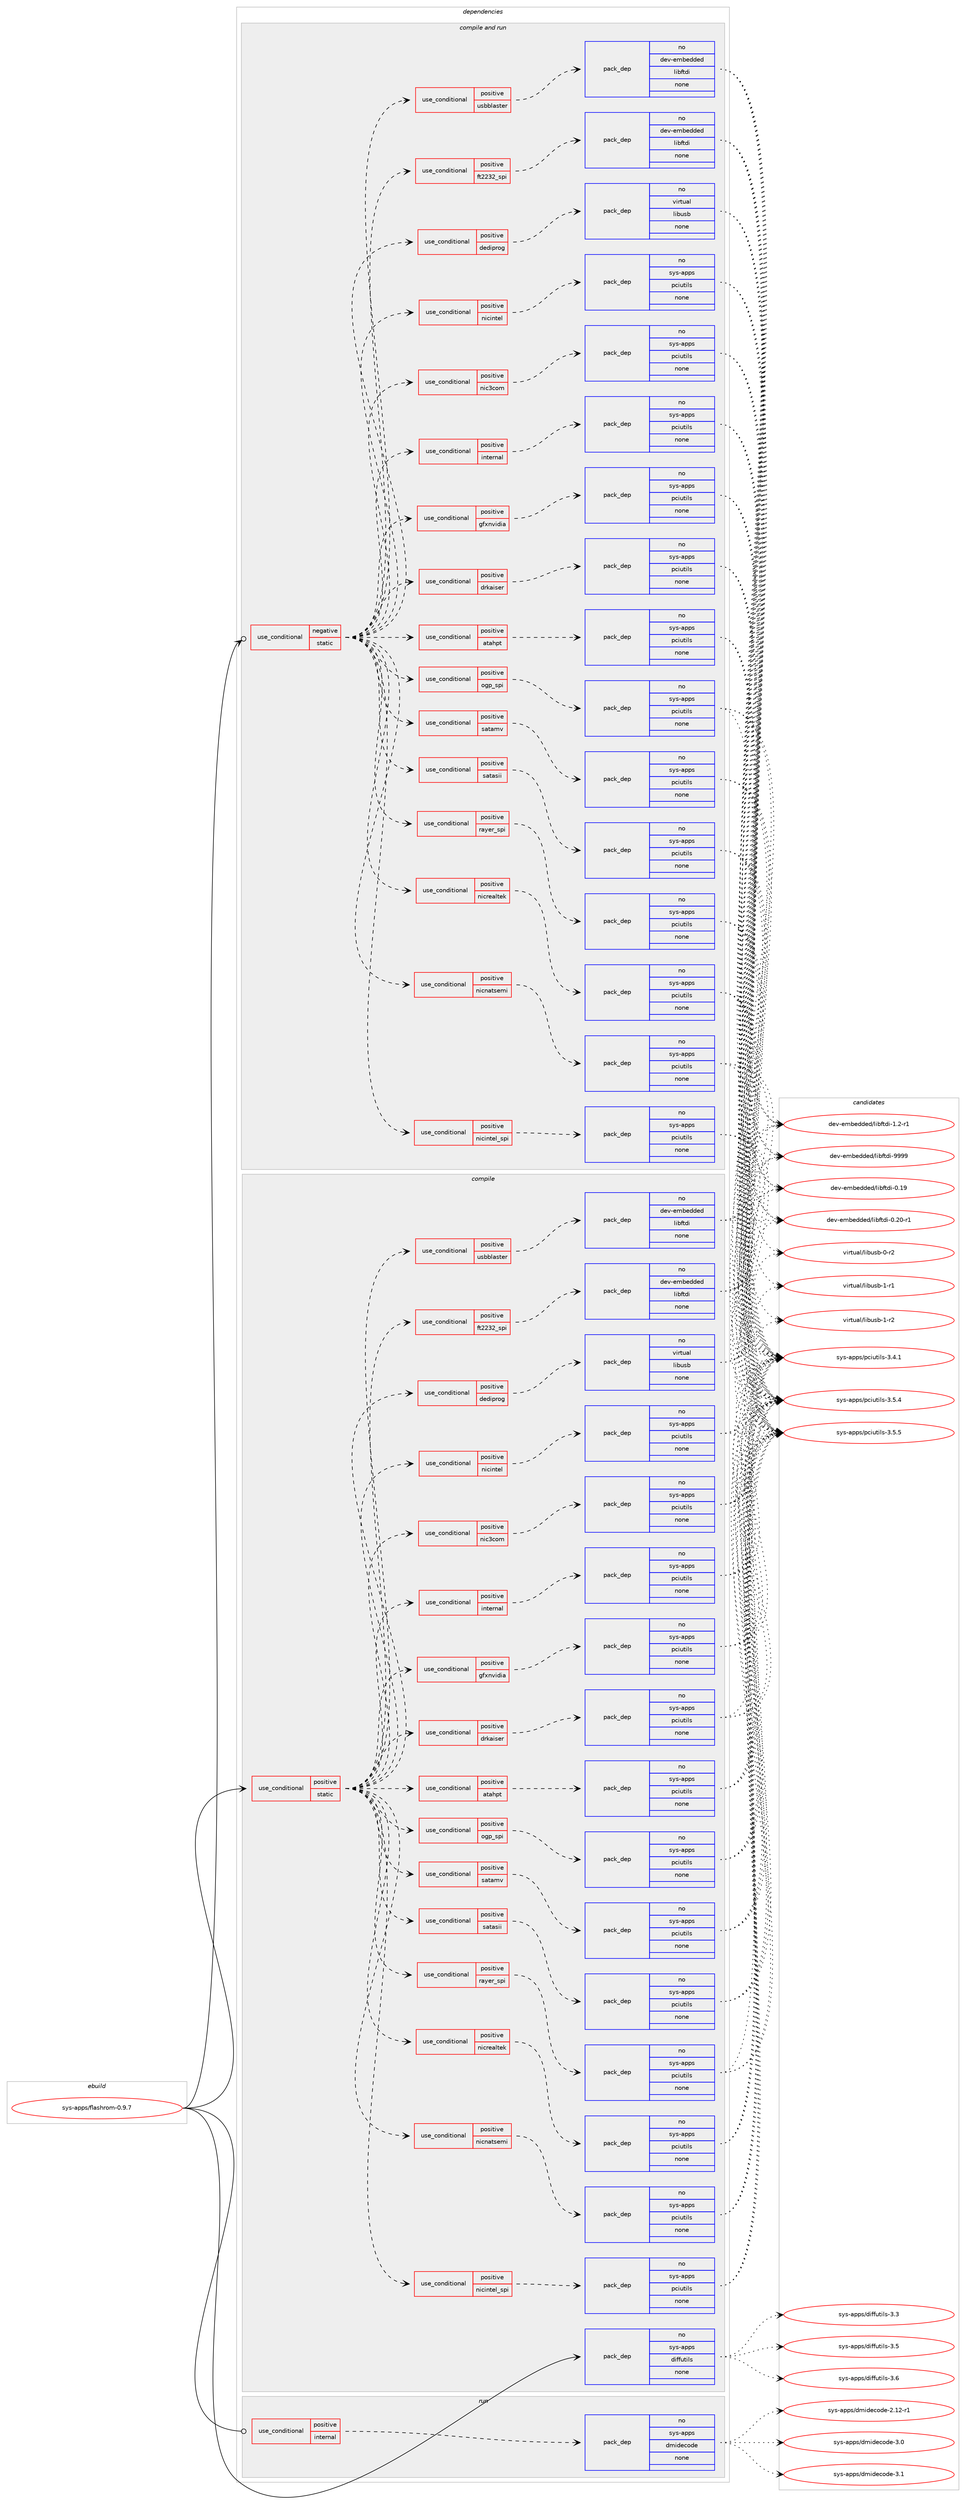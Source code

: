 digraph prolog {

# *************
# Graph options
# *************

newrank=true;
concentrate=true;
compound=true;
graph [rankdir=LR,fontname=Helvetica,fontsize=10,ranksep=1.5];#, ranksep=2.5, nodesep=0.2];
edge  [arrowhead=vee];
node  [fontname=Helvetica,fontsize=10];

# **********
# The ebuild
# **********

subgraph cluster_leftcol {
color=gray;
rank=same;
label=<<i>ebuild</i>>;
id [label="sys-apps/flashrom-0.9.7", color=red, width=4, href="../sys-apps/flashrom-0.9.7.svg"];
}

# ****************
# The dependencies
# ****************

subgraph cluster_midcol {
color=gray;
label=<<i>dependencies</i>>;
subgraph cluster_compile {
fillcolor="#eeeeee";
style=filled;
label=<<i>compile</i>>;
subgraph cond112763 {
dependency468704 [label=<<TABLE BORDER="0" CELLBORDER="1" CELLSPACING="0" CELLPADDING="4"><TR><TD ROWSPAN="3" CELLPADDING="10">use_conditional</TD></TR><TR><TD>positive</TD></TR><TR><TD>static</TD></TR></TABLE>>, shape=none, color=red];
subgraph cond112764 {
dependency468705 [label=<<TABLE BORDER="0" CELLBORDER="1" CELLSPACING="0" CELLPADDING="4"><TR><TD ROWSPAN="3" CELLPADDING="10">use_conditional</TD></TR><TR><TD>positive</TD></TR><TR><TD>atahpt</TD></TR></TABLE>>, shape=none, color=red];
subgraph pack347855 {
dependency468706 [label=<<TABLE BORDER="0" CELLBORDER="1" CELLSPACING="0" CELLPADDING="4" WIDTH="220"><TR><TD ROWSPAN="6" CELLPADDING="30">pack_dep</TD></TR><TR><TD WIDTH="110">no</TD></TR><TR><TD>sys-apps</TD></TR><TR><TD>pciutils</TD></TR><TR><TD>none</TD></TR><TR><TD></TD></TR></TABLE>>, shape=none, color=blue];
}
dependency468705:e -> dependency468706:w [weight=20,style="dashed",arrowhead="vee"];
}
dependency468704:e -> dependency468705:w [weight=20,style="dashed",arrowhead="vee"];
subgraph cond112765 {
dependency468707 [label=<<TABLE BORDER="0" CELLBORDER="1" CELLSPACING="0" CELLPADDING="4"><TR><TD ROWSPAN="3" CELLPADDING="10">use_conditional</TD></TR><TR><TD>positive</TD></TR><TR><TD>dediprog</TD></TR></TABLE>>, shape=none, color=red];
subgraph pack347856 {
dependency468708 [label=<<TABLE BORDER="0" CELLBORDER="1" CELLSPACING="0" CELLPADDING="4" WIDTH="220"><TR><TD ROWSPAN="6" CELLPADDING="30">pack_dep</TD></TR><TR><TD WIDTH="110">no</TD></TR><TR><TD>virtual</TD></TR><TR><TD>libusb</TD></TR><TR><TD>none</TD></TR><TR><TD></TD></TR></TABLE>>, shape=none, color=blue];
}
dependency468707:e -> dependency468708:w [weight=20,style="dashed",arrowhead="vee"];
}
dependency468704:e -> dependency468707:w [weight=20,style="dashed",arrowhead="vee"];
subgraph cond112766 {
dependency468709 [label=<<TABLE BORDER="0" CELLBORDER="1" CELLSPACING="0" CELLPADDING="4"><TR><TD ROWSPAN="3" CELLPADDING="10">use_conditional</TD></TR><TR><TD>positive</TD></TR><TR><TD>drkaiser</TD></TR></TABLE>>, shape=none, color=red];
subgraph pack347857 {
dependency468710 [label=<<TABLE BORDER="0" CELLBORDER="1" CELLSPACING="0" CELLPADDING="4" WIDTH="220"><TR><TD ROWSPAN="6" CELLPADDING="30">pack_dep</TD></TR><TR><TD WIDTH="110">no</TD></TR><TR><TD>sys-apps</TD></TR><TR><TD>pciutils</TD></TR><TR><TD>none</TD></TR><TR><TD></TD></TR></TABLE>>, shape=none, color=blue];
}
dependency468709:e -> dependency468710:w [weight=20,style="dashed",arrowhead="vee"];
}
dependency468704:e -> dependency468709:w [weight=20,style="dashed",arrowhead="vee"];
subgraph cond112767 {
dependency468711 [label=<<TABLE BORDER="0" CELLBORDER="1" CELLSPACING="0" CELLPADDING="4"><TR><TD ROWSPAN="3" CELLPADDING="10">use_conditional</TD></TR><TR><TD>positive</TD></TR><TR><TD>ft2232_spi</TD></TR></TABLE>>, shape=none, color=red];
subgraph pack347858 {
dependency468712 [label=<<TABLE BORDER="0" CELLBORDER="1" CELLSPACING="0" CELLPADDING="4" WIDTH="220"><TR><TD ROWSPAN="6" CELLPADDING="30">pack_dep</TD></TR><TR><TD WIDTH="110">no</TD></TR><TR><TD>dev-embedded</TD></TR><TR><TD>libftdi</TD></TR><TR><TD>none</TD></TR><TR><TD></TD></TR></TABLE>>, shape=none, color=blue];
}
dependency468711:e -> dependency468712:w [weight=20,style="dashed",arrowhead="vee"];
}
dependency468704:e -> dependency468711:w [weight=20,style="dashed",arrowhead="vee"];
subgraph cond112768 {
dependency468713 [label=<<TABLE BORDER="0" CELLBORDER="1" CELLSPACING="0" CELLPADDING="4"><TR><TD ROWSPAN="3" CELLPADDING="10">use_conditional</TD></TR><TR><TD>positive</TD></TR><TR><TD>gfxnvidia</TD></TR></TABLE>>, shape=none, color=red];
subgraph pack347859 {
dependency468714 [label=<<TABLE BORDER="0" CELLBORDER="1" CELLSPACING="0" CELLPADDING="4" WIDTH="220"><TR><TD ROWSPAN="6" CELLPADDING="30">pack_dep</TD></TR><TR><TD WIDTH="110">no</TD></TR><TR><TD>sys-apps</TD></TR><TR><TD>pciutils</TD></TR><TR><TD>none</TD></TR><TR><TD></TD></TR></TABLE>>, shape=none, color=blue];
}
dependency468713:e -> dependency468714:w [weight=20,style="dashed",arrowhead="vee"];
}
dependency468704:e -> dependency468713:w [weight=20,style="dashed",arrowhead="vee"];
subgraph cond112769 {
dependency468715 [label=<<TABLE BORDER="0" CELLBORDER="1" CELLSPACING="0" CELLPADDING="4"><TR><TD ROWSPAN="3" CELLPADDING="10">use_conditional</TD></TR><TR><TD>positive</TD></TR><TR><TD>internal</TD></TR></TABLE>>, shape=none, color=red];
subgraph pack347860 {
dependency468716 [label=<<TABLE BORDER="0" CELLBORDER="1" CELLSPACING="0" CELLPADDING="4" WIDTH="220"><TR><TD ROWSPAN="6" CELLPADDING="30">pack_dep</TD></TR><TR><TD WIDTH="110">no</TD></TR><TR><TD>sys-apps</TD></TR><TR><TD>pciutils</TD></TR><TR><TD>none</TD></TR><TR><TD></TD></TR></TABLE>>, shape=none, color=blue];
}
dependency468715:e -> dependency468716:w [weight=20,style="dashed",arrowhead="vee"];
}
dependency468704:e -> dependency468715:w [weight=20,style="dashed",arrowhead="vee"];
subgraph cond112770 {
dependency468717 [label=<<TABLE BORDER="0" CELLBORDER="1" CELLSPACING="0" CELLPADDING="4"><TR><TD ROWSPAN="3" CELLPADDING="10">use_conditional</TD></TR><TR><TD>positive</TD></TR><TR><TD>nic3com</TD></TR></TABLE>>, shape=none, color=red];
subgraph pack347861 {
dependency468718 [label=<<TABLE BORDER="0" CELLBORDER="1" CELLSPACING="0" CELLPADDING="4" WIDTH="220"><TR><TD ROWSPAN="6" CELLPADDING="30">pack_dep</TD></TR><TR><TD WIDTH="110">no</TD></TR><TR><TD>sys-apps</TD></TR><TR><TD>pciutils</TD></TR><TR><TD>none</TD></TR><TR><TD></TD></TR></TABLE>>, shape=none, color=blue];
}
dependency468717:e -> dependency468718:w [weight=20,style="dashed",arrowhead="vee"];
}
dependency468704:e -> dependency468717:w [weight=20,style="dashed",arrowhead="vee"];
subgraph cond112771 {
dependency468719 [label=<<TABLE BORDER="0" CELLBORDER="1" CELLSPACING="0" CELLPADDING="4"><TR><TD ROWSPAN="3" CELLPADDING="10">use_conditional</TD></TR><TR><TD>positive</TD></TR><TR><TD>nicintel</TD></TR></TABLE>>, shape=none, color=red];
subgraph pack347862 {
dependency468720 [label=<<TABLE BORDER="0" CELLBORDER="1" CELLSPACING="0" CELLPADDING="4" WIDTH="220"><TR><TD ROWSPAN="6" CELLPADDING="30">pack_dep</TD></TR><TR><TD WIDTH="110">no</TD></TR><TR><TD>sys-apps</TD></TR><TR><TD>pciutils</TD></TR><TR><TD>none</TD></TR><TR><TD></TD></TR></TABLE>>, shape=none, color=blue];
}
dependency468719:e -> dependency468720:w [weight=20,style="dashed",arrowhead="vee"];
}
dependency468704:e -> dependency468719:w [weight=20,style="dashed",arrowhead="vee"];
subgraph cond112772 {
dependency468721 [label=<<TABLE BORDER="0" CELLBORDER="1" CELLSPACING="0" CELLPADDING="4"><TR><TD ROWSPAN="3" CELLPADDING="10">use_conditional</TD></TR><TR><TD>positive</TD></TR><TR><TD>nicintel_spi</TD></TR></TABLE>>, shape=none, color=red];
subgraph pack347863 {
dependency468722 [label=<<TABLE BORDER="0" CELLBORDER="1" CELLSPACING="0" CELLPADDING="4" WIDTH="220"><TR><TD ROWSPAN="6" CELLPADDING="30">pack_dep</TD></TR><TR><TD WIDTH="110">no</TD></TR><TR><TD>sys-apps</TD></TR><TR><TD>pciutils</TD></TR><TR><TD>none</TD></TR><TR><TD></TD></TR></TABLE>>, shape=none, color=blue];
}
dependency468721:e -> dependency468722:w [weight=20,style="dashed",arrowhead="vee"];
}
dependency468704:e -> dependency468721:w [weight=20,style="dashed",arrowhead="vee"];
subgraph cond112773 {
dependency468723 [label=<<TABLE BORDER="0" CELLBORDER="1" CELLSPACING="0" CELLPADDING="4"><TR><TD ROWSPAN="3" CELLPADDING="10">use_conditional</TD></TR><TR><TD>positive</TD></TR><TR><TD>nicnatsemi</TD></TR></TABLE>>, shape=none, color=red];
subgraph pack347864 {
dependency468724 [label=<<TABLE BORDER="0" CELLBORDER="1" CELLSPACING="0" CELLPADDING="4" WIDTH="220"><TR><TD ROWSPAN="6" CELLPADDING="30">pack_dep</TD></TR><TR><TD WIDTH="110">no</TD></TR><TR><TD>sys-apps</TD></TR><TR><TD>pciutils</TD></TR><TR><TD>none</TD></TR><TR><TD></TD></TR></TABLE>>, shape=none, color=blue];
}
dependency468723:e -> dependency468724:w [weight=20,style="dashed",arrowhead="vee"];
}
dependency468704:e -> dependency468723:w [weight=20,style="dashed",arrowhead="vee"];
subgraph cond112774 {
dependency468725 [label=<<TABLE BORDER="0" CELLBORDER="1" CELLSPACING="0" CELLPADDING="4"><TR><TD ROWSPAN="3" CELLPADDING="10">use_conditional</TD></TR><TR><TD>positive</TD></TR><TR><TD>nicrealtek</TD></TR></TABLE>>, shape=none, color=red];
subgraph pack347865 {
dependency468726 [label=<<TABLE BORDER="0" CELLBORDER="1" CELLSPACING="0" CELLPADDING="4" WIDTH="220"><TR><TD ROWSPAN="6" CELLPADDING="30">pack_dep</TD></TR><TR><TD WIDTH="110">no</TD></TR><TR><TD>sys-apps</TD></TR><TR><TD>pciutils</TD></TR><TR><TD>none</TD></TR><TR><TD></TD></TR></TABLE>>, shape=none, color=blue];
}
dependency468725:e -> dependency468726:w [weight=20,style="dashed",arrowhead="vee"];
}
dependency468704:e -> dependency468725:w [weight=20,style="dashed",arrowhead="vee"];
subgraph cond112775 {
dependency468727 [label=<<TABLE BORDER="0" CELLBORDER="1" CELLSPACING="0" CELLPADDING="4"><TR><TD ROWSPAN="3" CELLPADDING="10">use_conditional</TD></TR><TR><TD>positive</TD></TR><TR><TD>rayer_spi</TD></TR></TABLE>>, shape=none, color=red];
subgraph pack347866 {
dependency468728 [label=<<TABLE BORDER="0" CELLBORDER="1" CELLSPACING="0" CELLPADDING="4" WIDTH="220"><TR><TD ROWSPAN="6" CELLPADDING="30">pack_dep</TD></TR><TR><TD WIDTH="110">no</TD></TR><TR><TD>sys-apps</TD></TR><TR><TD>pciutils</TD></TR><TR><TD>none</TD></TR><TR><TD></TD></TR></TABLE>>, shape=none, color=blue];
}
dependency468727:e -> dependency468728:w [weight=20,style="dashed",arrowhead="vee"];
}
dependency468704:e -> dependency468727:w [weight=20,style="dashed",arrowhead="vee"];
subgraph cond112776 {
dependency468729 [label=<<TABLE BORDER="0" CELLBORDER="1" CELLSPACING="0" CELLPADDING="4"><TR><TD ROWSPAN="3" CELLPADDING="10">use_conditional</TD></TR><TR><TD>positive</TD></TR><TR><TD>satasii</TD></TR></TABLE>>, shape=none, color=red];
subgraph pack347867 {
dependency468730 [label=<<TABLE BORDER="0" CELLBORDER="1" CELLSPACING="0" CELLPADDING="4" WIDTH="220"><TR><TD ROWSPAN="6" CELLPADDING="30">pack_dep</TD></TR><TR><TD WIDTH="110">no</TD></TR><TR><TD>sys-apps</TD></TR><TR><TD>pciutils</TD></TR><TR><TD>none</TD></TR><TR><TD></TD></TR></TABLE>>, shape=none, color=blue];
}
dependency468729:e -> dependency468730:w [weight=20,style="dashed",arrowhead="vee"];
}
dependency468704:e -> dependency468729:w [weight=20,style="dashed",arrowhead="vee"];
subgraph cond112777 {
dependency468731 [label=<<TABLE BORDER="0" CELLBORDER="1" CELLSPACING="0" CELLPADDING="4"><TR><TD ROWSPAN="3" CELLPADDING="10">use_conditional</TD></TR><TR><TD>positive</TD></TR><TR><TD>satamv</TD></TR></TABLE>>, shape=none, color=red];
subgraph pack347868 {
dependency468732 [label=<<TABLE BORDER="0" CELLBORDER="1" CELLSPACING="0" CELLPADDING="4" WIDTH="220"><TR><TD ROWSPAN="6" CELLPADDING="30">pack_dep</TD></TR><TR><TD WIDTH="110">no</TD></TR><TR><TD>sys-apps</TD></TR><TR><TD>pciutils</TD></TR><TR><TD>none</TD></TR><TR><TD></TD></TR></TABLE>>, shape=none, color=blue];
}
dependency468731:e -> dependency468732:w [weight=20,style="dashed",arrowhead="vee"];
}
dependency468704:e -> dependency468731:w [weight=20,style="dashed",arrowhead="vee"];
subgraph cond112778 {
dependency468733 [label=<<TABLE BORDER="0" CELLBORDER="1" CELLSPACING="0" CELLPADDING="4"><TR><TD ROWSPAN="3" CELLPADDING="10">use_conditional</TD></TR><TR><TD>positive</TD></TR><TR><TD>usbblaster</TD></TR></TABLE>>, shape=none, color=red];
subgraph pack347869 {
dependency468734 [label=<<TABLE BORDER="0" CELLBORDER="1" CELLSPACING="0" CELLPADDING="4" WIDTH="220"><TR><TD ROWSPAN="6" CELLPADDING="30">pack_dep</TD></TR><TR><TD WIDTH="110">no</TD></TR><TR><TD>dev-embedded</TD></TR><TR><TD>libftdi</TD></TR><TR><TD>none</TD></TR><TR><TD></TD></TR></TABLE>>, shape=none, color=blue];
}
dependency468733:e -> dependency468734:w [weight=20,style="dashed",arrowhead="vee"];
}
dependency468704:e -> dependency468733:w [weight=20,style="dashed",arrowhead="vee"];
subgraph cond112779 {
dependency468735 [label=<<TABLE BORDER="0" CELLBORDER="1" CELLSPACING="0" CELLPADDING="4"><TR><TD ROWSPAN="3" CELLPADDING="10">use_conditional</TD></TR><TR><TD>positive</TD></TR><TR><TD>ogp_spi</TD></TR></TABLE>>, shape=none, color=red];
subgraph pack347870 {
dependency468736 [label=<<TABLE BORDER="0" CELLBORDER="1" CELLSPACING="0" CELLPADDING="4" WIDTH="220"><TR><TD ROWSPAN="6" CELLPADDING="30">pack_dep</TD></TR><TR><TD WIDTH="110">no</TD></TR><TR><TD>sys-apps</TD></TR><TR><TD>pciutils</TD></TR><TR><TD>none</TD></TR><TR><TD></TD></TR></TABLE>>, shape=none, color=blue];
}
dependency468735:e -> dependency468736:w [weight=20,style="dashed",arrowhead="vee"];
}
dependency468704:e -> dependency468735:w [weight=20,style="dashed",arrowhead="vee"];
}
id:e -> dependency468704:w [weight=20,style="solid",arrowhead="vee"];
subgraph pack347871 {
dependency468737 [label=<<TABLE BORDER="0" CELLBORDER="1" CELLSPACING="0" CELLPADDING="4" WIDTH="220"><TR><TD ROWSPAN="6" CELLPADDING="30">pack_dep</TD></TR><TR><TD WIDTH="110">no</TD></TR><TR><TD>sys-apps</TD></TR><TR><TD>diffutils</TD></TR><TR><TD>none</TD></TR><TR><TD></TD></TR></TABLE>>, shape=none, color=blue];
}
id:e -> dependency468737:w [weight=20,style="solid",arrowhead="vee"];
}
subgraph cluster_compileandrun {
fillcolor="#eeeeee";
style=filled;
label=<<i>compile and run</i>>;
subgraph cond112780 {
dependency468738 [label=<<TABLE BORDER="0" CELLBORDER="1" CELLSPACING="0" CELLPADDING="4"><TR><TD ROWSPAN="3" CELLPADDING="10">use_conditional</TD></TR><TR><TD>negative</TD></TR><TR><TD>static</TD></TR></TABLE>>, shape=none, color=red];
subgraph cond112781 {
dependency468739 [label=<<TABLE BORDER="0" CELLBORDER="1" CELLSPACING="0" CELLPADDING="4"><TR><TD ROWSPAN="3" CELLPADDING="10">use_conditional</TD></TR><TR><TD>positive</TD></TR><TR><TD>atahpt</TD></TR></TABLE>>, shape=none, color=red];
subgraph pack347872 {
dependency468740 [label=<<TABLE BORDER="0" CELLBORDER="1" CELLSPACING="0" CELLPADDING="4" WIDTH="220"><TR><TD ROWSPAN="6" CELLPADDING="30">pack_dep</TD></TR><TR><TD WIDTH="110">no</TD></TR><TR><TD>sys-apps</TD></TR><TR><TD>pciutils</TD></TR><TR><TD>none</TD></TR><TR><TD></TD></TR></TABLE>>, shape=none, color=blue];
}
dependency468739:e -> dependency468740:w [weight=20,style="dashed",arrowhead="vee"];
}
dependency468738:e -> dependency468739:w [weight=20,style="dashed",arrowhead="vee"];
subgraph cond112782 {
dependency468741 [label=<<TABLE BORDER="0" CELLBORDER="1" CELLSPACING="0" CELLPADDING="4"><TR><TD ROWSPAN="3" CELLPADDING="10">use_conditional</TD></TR><TR><TD>positive</TD></TR><TR><TD>dediprog</TD></TR></TABLE>>, shape=none, color=red];
subgraph pack347873 {
dependency468742 [label=<<TABLE BORDER="0" CELLBORDER="1" CELLSPACING="0" CELLPADDING="4" WIDTH="220"><TR><TD ROWSPAN="6" CELLPADDING="30">pack_dep</TD></TR><TR><TD WIDTH="110">no</TD></TR><TR><TD>virtual</TD></TR><TR><TD>libusb</TD></TR><TR><TD>none</TD></TR><TR><TD></TD></TR></TABLE>>, shape=none, color=blue];
}
dependency468741:e -> dependency468742:w [weight=20,style="dashed",arrowhead="vee"];
}
dependency468738:e -> dependency468741:w [weight=20,style="dashed",arrowhead="vee"];
subgraph cond112783 {
dependency468743 [label=<<TABLE BORDER="0" CELLBORDER="1" CELLSPACING="0" CELLPADDING="4"><TR><TD ROWSPAN="3" CELLPADDING="10">use_conditional</TD></TR><TR><TD>positive</TD></TR><TR><TD>drkaiser</TD></TR></TABLE>>, shape=none, color=red];
subgraph pack347874 {
dependency468744 [label=<<TABLE BORDER="0" CELLBORDER="1" CELLSPACING="0" CELLPADDING="4" WIDTH="220"><TR><TD ROWSPAN="6" CELLPADDING="30">pack_dep</TD></TR><TR><TD WIDTH="110">no</TD></TR><TR><TD>sys-apps</TD></TR><TR><TD>pciutils</TD></TR><TR><TD>none</TD></TR><TR><TD></TD></TR></TABLE>>, shape=none, color=blue];
}
dependency468743:e -> dependency468744:w [weight=20,style="dashed",arrowhead="vee"];
}
dependency468738:e -> dependency468743:w [weight=20,style="dashed",arrowhead="vee"];
subgraph cond112784 {
dependency468745 [label=<<TABLE BORDER="0" CELLBORDER="1" CELLSPACING="0" CELLPADDING="4"><TR><TD ROWSPAN="3" CELLPADDING="10">use_conditional</TD></TR><TR><TD>positive</TD></TR><TR><TD>ft2232_spi</TD></TR></TABLE>>, shape=none, color=red];
subgraph pack347875 {
dependency468746 [label=<<TABLE BORDER="0" CELLBORDER="1" CELLSPACING="0" CELLPADDING="4" WIDTH="220"><TR><TD ROWSPAN="6" CELLPADDING="30">pack_dep</TD></TR><TR><TD WIDTH="110">no</TD></TR><TR><TD>dev-embedded</TD></TR><TR><TD>libftdi</TD></TR><TR><TD>none</TD></TR><TR><TD></TD></TR></TABLE>>, shape=none, color=blue];
}
dependency468745:e -> dependency468746:w [weight=20,style="dashed",arrowhead="vee"];
}
dependency468738:e -> dependency468745:w [weight=20,style="dashed",arrowhead="vee"];
subgraph cond112785 {
dependency468747 [label=<<TABLE BORDER="0" CELLBORDER="1" CELLSPACING="0" CELLPADDING="4"><TR><TD ROWSPAN="3" CELLPADDING="10">use_conditional</TD></TR><TR><TD>positive</TD></TR><TR><TD>gfxnvidia</TD></TR></TABLE>>, shape=none, color=red];
subgraph pack347876 {
dependency468748 [label=<<TABLE BORDER="0" CELLBORDER="1" CELLSPACING="0" CELLPADDING="4" WIDTH="220"><TR><TD ROWSPAN="6" CELLPADDING="30">pack_dep</TD></TR><TR><TD WIDTH="110">no</TD></TR><TR><TD>sys-apps</TD></TR><TR><TD>pciutils</TD></TR><TR><TD>none</TD></TR><TR><TD></TD></TR></TABLE>>, shape=none, color=blue];
}
dependency468747:e -> dependency468748:w [weight=20,style="dashed",arrowhead="vee"];
}
dependency468738:e -> dependency468747:w [weight=20,style="dashed",arrowhead="vee"];
subgraph cond112786 {
dependency468749 [label=<<TABLE BORDER="0" CELLBORDER="1" CELLSPACING="0" CELLPADDING="4"><TR><TD ROWSPAN="3" CELLPADDING="10">use_conditional</TD></TR><TR><TD>positive</TD></TR><TR><TD>internal</TD></TR></TABLE>>, shape=none, color=red];
subgraph pack347877 {
dependency468750 [label=<<TABLE BORDER="0" CELLBORDER="1" CELLSPACING="0" CELLPADDING="4" WIDTH="220"><TR><TD ROWSPAN="6" CELLPADDING="30">pack_dep</TD></TR><TR><TD WIDTH="110">no</TD></TR><TR><TD>sys-apps</TD></TR><TR><TD>pciutils</TD></TR><TR><TD>none</TD></TR><TR><TD></TD></TR></TABLE>>, shape=none, color=blue];
}
dependency468749:e -> dependency468750:w [weight=20,style="dashed",arrowhead="vee"];
}
dependency468738:e -> dependency468749:w [weight=20,style="dashed",arrowhead="vee"];
subgraph cond112787 {
dependency468751 [label=<<TABLE BORDER="0" CELLBORDER="1" CELLSPACING="0" CELLPADDING="4"><TR><TD ROWSPAN="3" CELLPADDING="10">use_conditional</TD></TR><TR><TD>positive</TD></TR><TR><TD>nic3com</TD></TR></TABLE>>, shape=none, color=red];
subgraph pack347878 {
dependency468752 [label=<<TABLE BORDER="0" CELLBORDER="1" CELLSPACING="0" CELLPADDING="4" WIDTH="220"><TR><TD ROWSPAN="6" CELLPADDING="30">pack_dep</TD></TR><TR><TD WIDTH="110">no</TD></TR><TR><TD>sys-apps</TD></TR><TR><TD>pciutils</TD></TR><TR><TD>none</TD></TR><TR><TD></TD></TR></TABLE>>, shape=none, color=blue];
}
dependency468751:e -> dependency468752:w [weight=20,style="dashed",arrowhead="vee"];
}
dependency468738:e -> dependency468751:w [weight=20,style="dashed",arrowhead="vee"];
subgraph cond112788 {
dependency468753 [label=<<TABLE BORDER="0" CELLBORDER="1" CELLSPACING="0" CELLPADDING="4"><TR><TD ROWSPAN="3" CELLPADDING="10">use_conditional</TD></TR><TR><TD>positive</TD></TR><TR><TD>nicintel</TD></TR></TABLE>>, shape=none, color=red];
subgraph pack347879 {
dependency468754 [label=<<TABLE BORDER="0" CELLBORDER="1" CELLSPACING="0" CELLPADDING="4" WIDTH="220"><TR><TD ROWSPAN="6" CELLPADDING="30">pack_dep</TD></TR><TR><TD WIDTH="110">no</TD></TR><TR><TD>sys-apps</TD></TR><TR><TD>pciutils</TD></TR><TR><TD>none</TD></TR><TR><TD></TD></TR></TABLE>>, shape=none, color=blue];
}
dependency468753:e -> dependency468754:w [weight=20,style="dashed",arrowhead="vee"];
}
dependency468738:e -> dependency468753:w [weight=20,style="dashed",arrowhead="vee"];
subgraph cond112789 {
dependency468755 [label=<<TABLE BORDER="0" CELLBORDER="1" CELLSPACING="0" CELLPADDING="4"><TR><TD ROWSPAN="3" CELLPADDING="10">use_conditional</TD></TR><TR><TD>positive</TD></TR><TR><TD>nicintel_spi</TD></TR></TABLE>>, shape=none, color=red];
subgraph pack347880 {
dependency468756 [label=<<TABLE BORDER="0" CELLBORDER="1" CELLSPACING="0" CELLPADDING="4" WIDTH="220"><TR><TD ROWSPAN="6" CELLPADDING="30">pack_dep</TD></TR><TR><TD WIDTH="110">no</TD></TR><TR><TD>sys-apps</TD></TR><TR><TD>pciutils</TD></TR><TR><TD>none</TD></TR><TR><TD></TD></TR></TABLE>>, shape=none, color=blue];
}
dependency468755:e -> dependency468756:w [weight=20,style="dashed",arrowhead="vee"];
}
dependency468738:e -> dependency468755:w [weight=20,style="dashed",arrowhead="vee"];
subgraph cond112790 {
dependency468757 [label=<<TABLE BORDER="0" CELLBORDER="1" CELLSPACING="0" CELLPADDING="4"><TR><TD ROWSPAN="3" CELLPADDING="10">use_conditional</TD></TR><TR><TD>positive</TD></TR><TR><TD>nicnatsemi</TD></TR></TABLE>>, shape=none, color=red];
subgraph pack347881 {
dependency468758 [label=<<TABLE BORDER="0" CELLBORDER="1" CELLSPACING="0" CELLPADDING="4" WIDTH="220"><TR><TD ROWSPAN="6" CELLPADDING="30">pack_dep</TD></TR><TR><TD WIDTH="110">no</TD></TR><TR><TD>sys-apps</TD></TR><TR><TD>pciutils</TD></TR><TR><TD>none</TD></TR><TR><TD></TD></TR></TABLE>>, shape=none, color=blue];
}
dependency468757:e -> dependency468758:w [weight=20,style="dashed",arrowhead="vee"];
}
dependency468738:e -> dependency468757:w [weight=20,style="dashed",arrowhead="vee"];
subgraph cond112791 {
dependency468759 [label=<<TABLE BORDER="0" CELLBORDER="1" CELLSPACING="0" CELLPADDING="4"><TR><TD ROWSPAN="3" CELLPADDING="10">use_conditional</TD></TR><TR><TD>positive</TD></TR><TR><TD>nicrealtek</TD></TR></TABLE>>, shape=none, color=red];
subgraph pack347882 {
dependency468760 [label=<<TABLE BORDER="0" CELLBORDER="1" CELLSPACING="0" CELLPADDING="4" WIDTH="220"><TR><TD ROWSPAN="6" CELLPADDING="30">pack_dep</TD></TR><TR><TD WIDTH="110">no</TD></TR><TR><TD>sys-apps</TD></TR><TR><TD>pciutils</TD></TR><TR><TD>none</TD></TR><TR><TD></TD></TR></TABLE>>, shape=none, color=blue];
}
dependency468759:e -> dependency468760:w [weight=20,style="dashed",arrowhead="vee"];
}
dependency468738:e -> dependency468759:w [weight=20,style="dashed",arrowhead="vee"];
subgraph cond112792 {
dependency468761 [label=<<TABLE BORDER="0" CELLBORDER="1" CELLSPACING="0" CELLPADDING="4"><TR><TD ROWSPAN="3" CELLPADDING="10">use_conditional</TD></TR><TR><TD>positive</TD></TR><TR><TD>rayer_spi</TD></TR></TABLE>>, shape=none, color=red];
subgraph pack347883 {
dependency468762 [label=<<TABLE BORDER="0" CELLBORDER="1" CELLSPACING="0" CELLPADDING="4" WIDTH="220"><TR><TD ROWSPAN="6" CELLPADDING="30">pack_dep</TD></TR><TR><TD WIDTH="110">no</TD></TR><TR><TD>sys-apps</TD></TR><TR><TD>pciutils</TD></TR><TR><TD>none</TD></TR><TR><TD></TD></TR></TABLE>>, shape=none, color=blue];
}
dependency468761:e -> dependency468762:w [weight=20,style="dashed",arrowhead="vee"];
}
dependency468738:e -> dependency468761:w [weight=20,style="dashed",arrowhead="vee"];
subgraph cond112793 {
dependency468763 [label=<<TABLE BORDER="0" CELLBORDER="1" CELLSPACING="0" CELLPADDING="4"><TR><TD ROWSPAN="3" CELLPADDING="10">use_conditional</TD></TR><TR><TD>positive</TD></TR><TR><TD>satasii</TD></TR></TABLE>>, shape=none, color=red];
subgraph pack347884 {
dependency468764 [label=<<TABLE BORDER="0" CELLBORDER="1" CELLSPACING="0" CELLPADDING="4" WIDTH="220"><TR><TD ROWSPAN="6" CELLPADDING="30">pack_dep</TD></TR><TR><TD WIDTH="110">no</TD></TR><TR><TD>sys-apps</TD></TR><TR><TD>pciutils</TD></TR><TR><TD>none</TD></TR><TR><TD></TD></TR></TABLE>>, shape=none, color=blue];
}
dependency468763:e -> dependency468764:w [weight=20,style="dashed",arrowhead="vee"];
}
dependency468738:e -> dependency468763:w [weight=20,style="dashed",arrowhead="vee"];
subgraph cond112794 {
dependency468765 [label=<<TABLE BORDER="0" CELLBORDER="1" CELLSPACING="0" CELLPADDING="4"><TR><TD ROWSPAN="3" CELLPADDING="10">use_conditional</TD></TR><TR><TD>positive</TD></TR><TR><TD>satamv</TD></TR></TABLE>>, shape=none, color=red];
subgraph pack347885 {
dependency468766 [label=<<TABLE BORDER="0" CELLBORDER="1" CELLSPACING="0" CELLPADDING="4" WIDTH="220"><TR><TD ROWSPAN="6" CELLPADDING="30">pack_dep</TD></TR><TR><TD WIDTH="110">no</TD></TR><TR><TD>sys-apps</TD></TR><TR><TD>pciutils</TD></TR><TR><TD>none</TD></TR><TR><TD></TD></TR></TABLE>>, shape=none, color=blue];
}
dependency468765:e -> dependency468766:w [weight=20,style="dashed",arrowhead="vee"];
}
dependency468738:e -> dependency468765:w [weight=20,style="dashed",arrowhead="vee"];
subgraph cond112795 {
dependency468767 [label=<<TABLE BORDER="0" CELLBORDER="1" CELLSPACING="0" CELLPADDING="4"><TR><TD ROWSPAN="3" CELLPADDING="10">use_conditional</TD></TR><TR><TD>positive</TD></TR><TR><TD>usbblaster</TD></TR></TABLE>>, shape=none, color=red];
subgraph pack347886 {
dependency468768 [label=<<TABLE BORDER="0" CELLBORDER="1" CELLSPACING="0" CELLPADDING="4" WIDTH="220"><TR><TD ROWSPAN="6" CELLPADDING="30">pack_dep</TD></TR><TR><TD WIDTH="110">no</TD></TR><TR><TD>dev-embedded</TD></TR><TR><TD>libftdi</TD></TR><TR><TD>none</TD></TR><TR><TD></TD></TR></TABLE>>, shape=none, color=blue];
}
dependency468767:e -> dependency468768:w [weight=20,style="dashed",arrowhead="vee"];
}
dependency468738:e -> dependency468767:w [weight=20,style="dashed",arrowhead="vee"];
subgraph cond112796 {
dependency468769 [label=<<TABLE BORDER="0" CELLBORDER="1" CELLSPACING="0" CELLPADDING="4"><TR><TD ROWSPAN="3" CELLPADDING="10">use_conditional</TD></TR><TR><TD>positive</TD></TR><TR><TD>ogp_spi</TD></TR></TABLE>>, shape=none, color=red];
subgraph pack347887 {
dependency468770 [label=<<TABLE BORDER="0" CELLBORDER="1" CELLSPACING="0" CELLPADDING="4" WIDTH="220"><TR><TD ROWSPAN="6" CELLPADDING="30">pack_dep</TD></TR><TR><TD WIDTH="110">no</TD></TR><TR><TD>sys-apps</TD></TR><TR><TD>pciutils</TD></TR><TR><TD>none</TD></TR><TR><TD></TD></TR></TABLE>>, shape=none, color=blue];
}
dependency468769:e -> dependency468770:w [weight=20,style="dashed",arrowhead="vee"];
}
dependency468738:e -> dependency468769:w [weight=20,style="dashed",arrowhead="vee"];
}
id:e -> dependency468738:w [weight=20,style="solid",arrowhead="odotvee"];
}
subgraph cluster_run {
fillcolor="#eeeeee";
style=filled;
label=<<i>run</i>>;
subgraph cond112797 {
dependency468771 [label=<<TABLE BORDER="0" CELLBORDER="1" CELLSPACING="0" CELLPADDING="4"><TR><TD ROWSPAN="3" CELLPADDING="10">use_conditional</TD></TR><TR><TD>positive</TD></TR><TR><TD>internal</TD></TR></TABLE>>, shape=none, color=red];
subgraph pack347888 {
dependency468772 [label=<<TABLE BORDER="0" CELLBORDER="1" CELLSPACING="0" CELLPADDING="4" WIDTH="220"><TR><TD ROWSPAN="6" CELLPADDING="30">pack_dep</TD></TR><TR><TD WIDTH="110">no</TD></TR><TR><TD>sys-apps</TD></TR><TR><TD>dmidecode</TD></TR><TR><TD>none</TD></TR><TR><TD></TD></TR></TABLE>>, shape=none, color=blue];
}
dependency468771:e -> dependency468772:w [weight=20,style="dashed",arrowhead="vee"];
}
id:e -> dependency468771:w [weight=20,style="solid",arrowhead="odot"];
}
}

# **************
# The candidates
# **************

subgraph cluster_choices {
rank=same;
color=gray;
label=<<i>candidates</i>>;

subgraph choice347855 {
color=black;
nodesep=1;
choice11512111545971121121154711299105117116105108115455146524649 [label="sys-apps/pciutils-3.4.1", color=red, width=4,href="../sys-apps/pciutils-3.4.1.svg"];
choice11512111545971121121154711299105117116105108115455146534652 [label="sys-apps/pciutils-3.5.4", color=red, width=4,href="../sys-apps/pciutils-3.5.4.svg"];
choice11512111545971121121154711299105117116105108115455146534653 [label="sys-apps/pciutils-3.5.5", color=red, width=4,href="../sys-apps/pciutils-3.5.5.svg"];
dependency468706:e -> choice11512111545971121121154711299105117116105108115455146524649:w [style=dotted,weight="100"];
dependency468706:e -> choice11512111545971121121154711299105117116105108115455146534652:w [style=dotted,weight="100"];
dependency468706:e -> choice11512111545971121121154711299105117116105108115455146534653:w [style=dotted,weight="100"];
}
subgraph choice347856 {
color=black;
nodesep=1;
choice1181051141161179710847108105981171159845484511450 [label="virtual/libusb-0-r2", color=red, width=4,href="../virtual/libusb-0-r2.svg"];
choice1181051141161179710847108105981171159845494511449 [label="virtual/libusb-1-r1", color=red, width=4,href="../virtual/libusb-1-r1.svg"];
choice1181051141161179710847108105981171159845494511450 [label="virtual/libusb-1-r2", color=red, width=4,href="../virtual/libusb-1-r2.svg"];
dependency468708:e -> choice1181051141161179710847108105981171159845484511450:w [style=dotted,weight="100"];
dependency468708:e -> choice1181051141161179710847108105981171159845494511449:w [style=dotted,weight="100"];
dependency468708:e -> choice1181051141161179710847108105981171159845494511450:w [style=dotted,weight="100"];
}
subgraph choice347857 {
color=black;
nodesep=1;
choice11512111545971121121154711299105117116105108115455146524649 [label="sys-apps/pciutils-3.4.1", color=red, width=4,href="../sys-apps/pciutils-3.4.1.svg"];
choice11512111545971121121154711299105117116105108115455146534652 [label="sys-apps/pciutils-3.5.4", color=red, width=4,href="../sys-apps/pciutils-3.5.4.svg"];
choice11512111545971121121154711299105117116105108115455146534653 [label="sys-apps/pciutils-3.5.5", color=red, width=4,href="../sys-apps/pciutils-3.5.5.svg"];
dependency468710:e -> choice11512111545971121121154711299105117116105108115455146524649:w [style=dotted,weight="100"];
dependency468710:e -> choice11512111545971121121154711299105117116105108115455146534652:w [style=dotted,weight="100"];
dependency468710:e -> choice11512111545971121121154711299105117116105108115455146534653:w [style=dotted,weight="100"];
}
subgraph choice347858 {
color=black;
nodesep=1;
choice100101118451011099810110010010110047108105981021161001054548464957 [label="dev-embedded/libftdi-0.19", color=red, width=4,href="../dev-embedded/libftdi-0.19.svg"];
choice1001011184510110998101100100101100471081059810211610010545484650484511449 [label="dev-embedded/libftdi-0.20-r1", color=red, width=4,href="../dev-embedded/libftdi-0.20-r1.svg"];
choice10010111845101109981011001001011004710810598102116100105454946504511449 [label="dev-embedded/libftdi-1.2-r1", color=red, width=4,href="../dev-embedded/libftdi-1.2-r1.svg"];
choice100101118451011099810110010010110047108105981021161001054557575757 [label="dev-embedded/libftdi-9999", color=red, width=4,href="../dev-embedded/libftdi-9999.svg"];
dependency468712:e -> choice100101118451011099810110010010110047108105981021161001054548464957:w [style=dotted,weight="100"];
dependency468712:e -> choice1001011184510110998101100100101100471081059810211610010545484650484511449:w [style=dotted,weight="100"];
dependency468712:e -> choice10010111845101109981011001001011004710810598102116100105454946504511449:w [style=dotted,weight="100"];
dependency468712:e -> choice100101118451011099810110010010110047108105981021161001054557575757:w [style=dotted,weight="100"];
}
subgraph choice347859 {
color=black;
nodesep=1;
choice11512111545971121121154711299105117116105108115455146524649 [label="sys-apps/pciutils-3.4.1", color=red, width=4,href="../sys-apps/pciutils-3.4.1.svg"];
choice11512111545971121121154711299105117116105108115455146534652 [label="sys-apps/pciutils-3.5.4", color=red, width=4,href="../sys-apps/pciutils-3.5.4.svg"];
choice11512111545971121121154711299105117116105108115455146534653 [label="sys-apps/pciutils-3.5.5", color=red, width=4,href="../sys-apps/pciutils-3.5.5.svg"];
dependency468714:e -> choice11512111545971121121154711299105117116105108115455146524649:w [style=dotted,weight="100"];
dependency468714:e -> choice11512111545971121121154711299105117116105108115455146534652:w [style=dotted,weight="100"];
dependency468714:e -> choice11512111545971121121154711299105117116105108115455146534653:w [style=dotted,weight="100"];
}
subgraph choice347860 {
color=black;
nodesep=1;
choice11512111545971121121154711299105117116105108115455146524649 [label="sys-apps/pciutils-3.4.1", color=red, width=4,href="../sys-apps/pciutils-3.4.1.svg"];
choice11512111545971121121154711299105117116105108115455146534652 [label="sys-apps/pciutils-3.5.4", color=red, width=4,href="../sys-apps/pciutils-3.5.4.svg"];
choice11512111545971121121154711299105117116105108115455146534653 [label="sys-apps/pciutils-3.5.5", color=red, width=4,href="../sys-apps/pciutils-3.5.5.svg"];
dependency468716:e -> choice11512111545971121121154711299105117116105108115455146524649:w [style=dotted,weight="100"];
dependency468716:e -> choice11512111545971121121154711299105117116105108115455146534652:w [style=dotted,weight="100"];
dependency468716:e -> choice11512111545971121121154711299105117116105108115455146534653:w [style=dotted,weight="100"];
}
subgraph choice347861 {
color=black;
nodesep=1;
choice11512111545971121121154711299105117116105108115455146524649 [label="sys-apps/pciutils-3.4.1", color=red, width=4,href="../sys-apps/pciutils-3.4.1.svg"];
choice11512111545971121121154711299105117116105108115455146534652 [label="sys-apps/pciutils-3.5.4", color=red, width=4,href="../sys-apps/pciutils-3.5.4.svg"];
choice11512111545971121121154711299105117116105108115455146534653 [label="sys-apps/pciutils-3.5.5", color=red, width=4,href="../sys-apps/pciutils-3.5.5.svg"];
dependency468718:e -> choice11512111545971121121154711299105117116105108115455146524649:w [style=dotted,weight="100"];
dependency468718:e -> choice11512111545971121121154711299105117116105108115455146534652:w [style=dotted,weight="100"];
dependency468718:e -> choice11512111545971121121154711299105117116105108115455146534653:w [style=dotted,weight="100"];
}
subgraph choice347862 {
color=black;
nodesep=1;
choice11512111545971121121154711299105117116105108115455146524649 [label="sys-apps/pciutils-3.4.1", color=red, width=4,href="../sys-apps/pciutils-3.4.1.svg"];
choice11512111545971121121154711299105117116105108115455146534652 [label="sys-apps/pciutils-3.5.4", color=red, width=4,href="../sys-apps/pciutils-3.5.4.svg"];
choice11512111545971121121154711299105117116105108115455146534653 [label="sys-apps/pciutils-3.5.5", color=red, width=4,href="../sys-apps/pciutils-3.5.5.svg"];
dependency468720:e -> choice11512111545971121121154711299105117116105108115455146524649:w [style=dotted,weight="100"];
dependency468720:e -> choice11512111545971121121154711299105117116105108115455146534652:w [style=dotted,weight="100"];
dependency468720:e -> choice11512111545971121121154711299105117116105108115455146534653:w [style=dotted,weight="100"];
}
subgraph choice347863 {
color=black;
nodesep=1;
choice11512111545971121121154711299105117116105108115455146524649 [label="sys-apps/pciutils-3.4.1", color=red, width=4,href="../sys-apps/pciutils-3.4.1.svg"];
choice11512111545971121121154711299105117116105108115455146534652 [label="sys-apps/pciutils-3.5.4", color=red, width=4,href="../sys-apps/pciutils-3.5.4.svg"];
choice11512111545971121121154711299105117116105108115455146534653 [label="sys-apps/pciutils-3.5.5", color=red, width=4,href="../sys-apps/pciutils-3.5.5.svg"];
dependency468722:e -> choice11512111545971121121154711299105117116105108115455146524649:w [style=dotted,weight="100"];
dependency468722:e -> choice11512111545971121121154711299105117116105108115455146534652:w [style=dotted,weight="100"];
dependency468722:e -> choice11512111545971121121154711299105117116105108115455146534653:w [style=dotted,weight="100"];
}
subgraph choice347864 {
color=black;
nodesep=1;
choice11512111545971121121154711299105117116105108115455146524649 [label="sys-apps/pciutils-3.4.1", color=red, width=4,href="../sys-apps/pciutils-3.4.1.svg"];
choice11512111545971121121154711299105117116105108115455146534652 [label="sys-apps/pciutils-3.5.4", color=red, width=4,href="../sys-apps/pciutils-3.5.4.svg"];
choice11512111545971121121154711299105117116105108115455146534653 [label="sys-apps/pciutils-3.5.5", color=red, width=4,href="../sys-apps/pciutils-3.5.5.svg"];
dependency468724:e -> choice11512111545971121121154711299105117116105108115455146524649:w [style=dotted,weight="100"];
dependency468724:e -> choice11512111545971121121154711299105117116105108115455146534652:w [style=dotted,weight="100"];
dependency468724:e -> choice11512111545971121121154711299105117116105108115455146534653:w [style=dotted,weight="100"];
}
subgraph choice347865 {
color=black;
nodesep=1;
choice11512111545971121121154711299105117116105108115455146524649 [label="sys-apps/pciutils-3.4.1", color=red, width=4,href="../sys-apps/pciutils-3.4.1.svg"];
choice11512111545971121121154711299105117116105108115455146534652 [label="sys-apps/pciutils-3.5.4", color=red, width=4,href="../sys-apps/pciutils-3.5.4.svg"];
choice11512111545971121121154711299105117116105108115455146534653 [label="sys-apps/pciutils-3.5.5", color=red, width=4,href="../sys-apps/pciutils-3.5.5.svg"];
dependency468726:e -> choice11512111545971121121154711299105117116105108115455146524649:w [style=dotted,weight="100"];
dependency468726:e -> choice11512111545971121121154711299105117116105108115455146534652:w [style=dotted,weight="100"];
dependency468726:e -> choice11512111545971121121154711299105117116105108115455146534653:w [style=dotted,weight="100"];
}
subgraph choice347866 {
color=black;
nodesep=1;
choice11512111545971121121154711299105117116105108115455146524649 [label="sys-apps/pciutils-3.4.1", color=red, width=4,href="../sys-apps/pciutils-3.4.1.svg"];
choice11512111545971121121154711299105117116105108115455146534652 [label="sys-apps/pciutils-3.5.4", color=red, width=4,href="../sys-apps/pciutils-3.5.4.svg"];
choice11512111545971121121154711299105117116105108115455146534653 [label="sys-apps/pciutils-3.5.5", color=red, width=4,href="../sys-apps/pciutils-3.5.5.svg"];
dependency468728:e -> choice11512111545971121121154711299105117116105108115455146524649:w [style=dotted,weight="100"];
dependency468728:e -> choice11512111545971121121154711299105117116105108115455146534652:w [style=dotted,weight="100"];
dependency468728:e -> choice11512111545971121121154711299105117116105108115455146534653:w [style=dotted,weight="100"];
}
subgraph choice347867 {
color=black;
nodesep=1;
choice11512111545971121121154711299105117116105108115455146524649 [label="sys-apps/pciutils-3.4.1", color=red, width=4,href="../sys-apps/pciutils-3.4.1.svg"];
choice11512111545971121121154711299105117116105108115455146534652 [label="sys-apps/pciutils-3.5.4", color=red, width=4,href="../sys-apps/pciutils-3.5.4.svg"];
choice11512111545971121121154711299105117116105108115455146534653 [label="sys-apps/pciutils-3.5.5", color=red, width=4,href="../sys-apps/pciutils-3.5.5.svg"];
dependency468730:e -> choice11512111545971121121154711299105117116105108115455146524649:w [style=dotted,weight="100"];
dependency468730:e -> choice11512111545971121121154711299105117116105108115455146534652:w [style=dotted,weight="100"];
dependency468730:e -> choice11512111545971121121154711299105117116105108115455146534653:w [style=dotted,weight="100"];
}
subgraph choice347868 {
color=black;
nodesep=1;
choice11512111545971121121154711299105117116105108115455146524649 [label="sys-apps/pciutils-3.4.1", color=red, width=4,href="../sys-apps/pciutils-3.4.1.svg"];
choice11512111545971121121154711299105117116105108115455146534652 [label="sys-apps/pciutils-3.5.4", color=red, width=4,href="../sys-apps/pciutils-3.5.4.svg"];
choice11512111545971121121154711299105117116105108115455146534653 [label="sys-apps/pciutils-3.5.5", color=red, width=4,href="../sys-apps/pciutils-3.5.5.svg"];
dependency468732:e -> choice11512111545971121121154711299105117116105108115455146524649:w [style=dotted,weight="100"];
dependency468732:e -> choice11512111545971121121154711299105117116105108115455146534652:w [style=dotted,weight="100"];
dependency468732:e -> choice11512111545971121121154711299105117116105108115455146534653:w [style=dotted,weight="100"];
}
subgraph choice347869 {
color=black;
nodesep=1;
choice100101118451011099810110010010110047108105981021161001054548464957 [label="dev-embedded/libftdi-0.19", color=red, width=4,href="../dev-embedded/libftdi-0.19.svg"];
choice1001011184510110998101100100101100471081059810211610010545484650484511449 [label="dev-embedded/libftdi-0.20-r1", color=red, width=4,href="../dev-embedded/libftdi-0.20-r1.svg"];
choice10010111845101109981011001001011004710810598102116100105454946504511449 [label="dev-embedded/libftdi-1.2-r1", color=red, width=4,href="../dev-embedded/libftdi-1.2-r1.svg"];
choice100101118451011099810110010010110047108105981021161001054557575757 [label="dev-embedded/libftdi-9999", color=red, width=4,href="../dev-embedded/libftdi-9999.svg"];
dependency468734:e -> choice100101118451011099810110010010110047108105981021161001054548464957:w [style=dotted,weight="100"];
dependency468734:e -> choice1001011184510110998101100100101100471081059810211610010545484650484511449:w [style=dotted,weight="100"];
dependency468734:e -> choice10010111845101109981011001001011004710810598102116100105454946504511449:w [style=dotted,weight="100"];
dependency468734:e -> choice100101118451011099810110010010110047108105981021161001054557575757:w [style=dotted,weight="100"];
}
subgraph choice347870 {
color=black;
nodesep=1;
choice11512111545971121121154711299105117116105108115455146524649 [label="sys-apps/pciutils-3.4.1", color=red, width=4,href="../sys-apps/pciutils-3.4.1.svg"];
choice11512111545971121121154711299105117116105108115455146534652 [label="sys-apps/pciutils-3.5.4", color=red, width=4,href="../sys-apps/pciutils-3.5.4.svg"];
choice11512111545971121121154711299105117116105108115455146534653 [label="sys-apps/pciutils-3.5.5", color=red, width=4,href="../sys-apps/pciutils-3.5.5.svg"];
dependency468736:e -> choice11512111545971121121154711299105117116105108115455146524649:w [style=dotted,weight="100"];
dependency468736:e -> choice11512111545971121121154711299105117116105108115455146534652:w [style=dotted,weight="100"];
dependency468736:e -> choice11512111545971121121154711299105117116105108115455146534653:w [style=dotted,weight="100"];
}
subgraph choice347871 {
color=black;
nodesep=1;
choice11512111545971121121154710010510210211711610510811545514651 [label="sys-apps/diffutils-3.3", color=red, width=4,href="../sys-apps/diffutils-3.3.svg"];
choice11512111545971121121154710010510210211711610510811545514653 [label="sys-apps/diffutils-3.5", color=red, width=4,href="../sys-apps/diffutils-3.5.svg"];
choice11512111545971121121154710010510210211711610510811545514654 [label="sys-apps/diffutils-3.6", color=red, width=4,href="../sys-apps/diffutils-3.6.svg"];
dependency468737:e -> choice11512111545971121121154710010510210211711610510811545514651:w [style=dotted,weight="100"];
dependency468737:e -> choice11512111545971121121154710010510210211711610510811545514653:w [style=dotted,weight="100"];
dependency468737:e -> choice11512111545971121121154710010510210211711610510811545514654:w [style=dotted,weight="100"];
}
subgraph choice347872 {
color=black;
nodesep=1;
choice11512111545971121121154711299105117116105108115455146524649 [label="sys-apps/pciutils-3.4.1", color=red, width=4,href="../sys-apps/pciutils-3.4.1.svg"];
choice11512111545971121121154711299105117116105108115455146534652 [label="sys-apps/pciutils-3.5.4", color=red, width=4,href="../sys-apps/pciutils-3.5.4.svg"];
choice11512111545971121121154711299105117116105108115455146534653 [label="sys-apps/pciutils-3.5.5", color=red, width=4,href="../sys-apps/pciutils-3.5.5.svg"];
dependency468740:e -> choice11512111545971121121154711299105117116105108115455146524649:w [style=dotted,weight="100"];
dependency468740:e -> choice11512111545971121121154711299105117116105108115455146534652:w [style=dotted,weight="100"];
dependency468740:e -> choice11512111545971121121154711299105117116105108115455146534653:w [style=dotted,weight="100"];
}
subgraph choice347873 {
color=black;
nodesep=1;
choice1181051141161179710847108105981171159845484511450 [label="virtual/libusb-0-r2", color=red, width=4,href="../virtual/libusb-0-r2.svg"];
choice1181051141161179710847108105981171159845494511449 [label="virtual/libusb-1-r1", color=red, width=4,href="../virtual/libusb-1-r1.svg"];
choice1181051141161179710847108105981171159845494511450 [label="virtual/libusb-1-r2", color=red, width=4,href="../virtual/libusb-1-r2.svg"];
dependency468742:e -> choice1181051141161179710847108105981171159845484511450:w [style=dotted,weight="100"];
dependency468742:e -> choice1181051141161179710847108105981171159845494511449:w [style=dotted,weight="100"];
dependency468742:e -> choice1181051141161179710847108105981171159845494511450:w [style=dotted,weight="100"];
}
subgraph choice347874 {
color=black;
nodesep=1;
choice11512111545971121121154711299105117116105108115455146524649 [label="sys-apps/pciutils-3.4.1", color=red, width=4,href="../sys-apps/pciutils-3.4.1.svg"];
choice11512111545971121121154711299105117116105108115455146534652 [label="sys-apps/pciutils-3.5.4", color=red, width=4,href="../sys-apps/pciutils-3.5.4.svg"];
choice11512111545971121121154711299105117116105108115455146534653 [label="sys-apps/pciutils-3.5.5", color=red, width=4,href="../sys-apps/pciutils-3.5.5.svg"];
dependency468744:e -> choice11512111545971121121154711299105117116105108115455146524649:w [style=dotted,weight="100"];
dependency468744:e -> choice11512111545971121121154711299105117116105108115455146534652:w [style=dotted,weight="100"];
dependency468744:e -> choice11512111545971121121154711299105117116105108115455146534653:w [style=dotted,weight="100"];
}
subgraph choice347875 {
color=black;
nodesep=1;
choice100101118451011099810110010010110047108105981021161001054548464957 [label="dev-embedded/libftdi-0.19", color=red, width=4,href="../dev-embedded/libftdi-0.19.svg"];
choice1001011184510110998101100100101100471081059810211610010545484650484511449 [label="dev-embedded/libftdi-0.20-r1", color=red, width=4,href="../dev-embedded/libftdi-0.20-r1.svg"];
choice10010111845101109981011001001011004710810598102116100105454946504511449 [label="dev-embedded/libftdi-1.2-r1", color=red, width=4,href="../dev-embedded/libftdi-1.2-r1.svg"];
choice100101118451011099810110010010110047108105981021161001054557575757 [label="dev-embedded/libftdi-9999", color=red, width=4,href="../dev-embedded/libftdi-9999.svg"];
dependency468746:e -> choice100101118451011099810110010010110047108105981021161001054548464957:w [style=dotted,weight="100"];
dependency468746:e -> choice1001011184510110998101100100101100471081059810211610010545484650484511449:w [style=dotted,weight="100"];
dependency468746:e -> choice10010111845101109981011001001011004710810598102116100105454946504511449:w [style=dotted,weight="100"];
dependency468746:e -> choice100101118451011099810110010010110047108105981021161001054557575757:w [style=dotted,weight="100"];
}
subgraph choice347876 {
color=black;
nodesep=1;
choice11512111545971121121154711299105117116105108115455146524649 [label="sys-apps/pciutils-3.4.1", color=red, width=4,href="../sys-apps/pciutils-3.4.1.svg"];
choice11512111545971121121154711299105117116105108115455146534652 [label="sys-apps/pciutils-3.5.4", color=red, width=4,href="../sys-apps/pciutils-3.5.4.svg"];
choice11512111545971121121154711299105117116105108115455146534653 [label="sys-apps/pciutils-3.5.5", color=red, width=4,href="../sys-apps/pciutils-3.5.5.svg"];
dependency468748:e -> choice11512111545971121121154711299105117116105108115455146524649:w [style=dotted,weight="100"];
dependency468748:e -> choice11512111545971121121154711299105117116105108115455146534652:w [style=dotted,weight="100"];
dependency468748:e -> choice11512111545971121121154711299105117116105108115455146534653:w [style=dotted,weight="100"];
}
subgraph choice347877 {
color=black;
nodesep=1;
choice11512111545971121121154711299105117116105108115455146524649 [label="sys-apps/pciutils-3.4.1", color=red, width=4,href="../sys-apps/pciutils-3.4.1.svg"];
choice11512111545971121121154711299105117116105108115455146534652 [label="sys-apps/pciutils-3.5.4", color=red, width=4,href="../sys-apps/pciutils-3.5.4.svg"];
choice11512111545971121121154711299105117116105108115455146534653 [label="sys-apps/pciutils-3.5.5", color=red, width=4,href="../sys-apps/pciutils-3.5.5.svg"];
dependency468750:e -> choice11512111545971121121154711299105117116105108115455146524649:w [style=dotted,weight="100"];
dependency468750:e -> choice11512111545971121121154711299105117116105108115455146534652:w [style=dotted,weight="100"];
dependency468750:e -> choice11512111545971121121154711299105117116105108115455146534653:w [style=dotted,weight="100"];
}
subgraph choice347878 {
color=black;
nodesep=1;
choice11512111545971121121154711299105117116105108115455146524649 [label="sys-apps/pciutils-3.4.1", color=red, width=4,href="../sys-apps/pciutils-3.4.1.svg"];
choice11512111545971121121154711299105117116105108115455146534652 [label="sys-apps/pciutils-3.5.4", color=red, width=4,href="../sys-apps/pciutils-3.5.4.svg"];
choice11512111545971121121154711299105117116105108115455146534653 [label="sys-apps/pciutils-3.5.5", color=red, width=4,href="../sys-apps/pciutils-3.5.5.svg"];
dependency468752:e -> choice11512111545971121121154711299105117116105108115455146524649:w [style=dotted,weight="100"];
dependency468752:e -> choice11512111545971121121154711299105117116105108115455146534652:w [style=dotted,weight="100"];
dependency468752:e -> choice11512111545971121121154711299105117116105108115455146534653:w [style=dotted,weight="100"];
}
subgraph choice347879 {
color=black;
nodesep=1;
choice11512111545971121121154711299105117116105108115455146524649 [label="sys-apps/pciutils-3.4.1", color=red, width=4,href="../sys-apps/pciutils-3.4.1.svg"];
choice11512111545971121121154711299105117116105108115455146534652 [label="sys-apps/pciutils-3.5.4", color=red, width=4,href="../sys-apps/pciutils-3.5.4.svg"];
choice11512111545971121121154711299105117116105108115455146534653 [label="sys-apps/pciutils-3.5.5", color=red, width=4,href="../sys-apps/pciutils-3.5.5.svg"];
dependency468754:e -> choice11512111545971121121154711299105117116105108115455146524649:w [style=dotted,weight="100"];
dependency468754:e -> choice11512111545971121121154711299105117116105108115455146534652:w [style=dotted,weight="100"];
dependency468754:e -> choice11512111545971121121154711299105117116105108115455146534653:w [style=dotted,weight="100"];
}
subgraph choice347880 {
color=black;
nodesep=1;
choice11512111545971121121154711299105117116105108115455146524649 [label="sys-apps/pciutils-3.4.1", color=red, width=4,href="../sys-apps/pciutils-3.4.1.svg"];
choice11512111545971121121154711299105117116105108115455146534652 [label="sys-apps/pciutils-3.5.4", color=red, width=4,href="../sys-apps/pciutils-3.5.4.svg"];
choice11512111545971121121154711299105117116105108115455146534653 [label="sys-apps/pciutils-3.5.5", color=red, width=4,href="../sys-apps/pciutils-3.5.5.svg"];
dependency468756:e -> choice11512111545971121121154711299105117116105108115455146524649:w [style=dotted,weight="100"];
dependency468756:e -> choice11512111545971121121154711299105117116105108115455146534652:w [style=dotted,weight="100"];
dependency468756:e -> choice11512111545971121121154711299105117116105108115455146534653:w [style=dotted,weight="100"];
}
subgraph choice347881 {
color=black;
nodesep=1;
choice11512111545971121121154711299105117116105108115455146524649 [label="sys-apps/pciutils-3.4.1", color=red, width=4,href="../sys-apps/pciutils-3.4.1.svg"];
choice11512111545971121121154711299105117116105108115455146534652 [label="sys-apps/pciutils-3.5.4", color=red, width=4,href="../sys-apps/pciutils-3.5.4.svg"];
choice11512111545971121121154711299105117116105108115455146534653 [label="sys-apps/pciutils-3.5.5", color=red, width=4,href="../sys-apps/pciutils-3.5.5.svg"];
dependency468758:e -> choice11512111545971121121154711299105117116105108115455146524649:w [style=dotted,weight="100"];
dependency468758:e -> choice11512111545971121121154711299105117116105108115455146534652:w [style=dotted,weight="100"];
dependency468758:e -> choice11512111545971121121154711299105117116105108115455146534653:w [style=dotted,weight="100"];
}
subgraph choice347882 {
color=black;
nodesep=1;
choice11512111545971121121154711299105117116105108115455146524649 [label="sys-apps/pciutils-3.4.1", color=red, width=4,href="../sys-apps/pciutils-3.4.1.svg"];
choice11512111545971121121154711299105117116105108115455146534652 [label="sys-apps/pciutils-3.5.4", color=red, width=4,href="../sys-apps/pciutils-3.5.4.svg"];
choice11512111545971121121154711299105117116105108115455146534653 [label="sys-apps/pciutils-3.5.5", color=red, width=4,href="../sys-apps/pciutils-3.5.5.svg"];
dependency468760:e -> choice11512111545971121121154711299105117116105108115455146524649:w [style=dotted,weight="100"];
dependency468760:e -> choice11512111545971121121154711299105117116105108115455146534652:w [style=dotted,weight="100"];
dependency468760:e -> choice11512111545971121121154711299105117116105108115455146534653:w [style=dotted,weight="100"];
}
subgraph choice347883 {
color=black;
nodesep=1;
choice11512111545971121121154711299105117116105108115455146524649 [label="sys-apps/pciutils-3.4.1", color=red, width=4,href="../sys-apps/pciutils-3.4.1.svg"];
choice11512111545971121121154711299105117116105108115455146534652 [label="sys-apps/pciutils-3.5.4", color=red, width=4,href="../sys-apps/pciutils-3.5.4.svg"];
choice11512111545971121121154711299105117116105108115455146534653 [label="sys-apps/pciutils-3.5.5", color=red, width=4,href="../sys-apps/pciutils-3.5.5.svg"];
dependency468762:e -> choice11512111545971121121154711299105117116105108115455146524649:w [style=dotted,weight="100"];
dependency468762:e -> choice11512111545971121121154711299105117116105108115455146534652:w [style=dotted,weight="100"];
dependency468762:e -> choice11512111545971121121154711299105117116105108115455146534653:w [style=dotted,weight="100"];
}
subgraph choice347884 {
color=black;
nodesep=1;
choice11512111545971121121154711299105117116105108115455146524649 [label="sys-apps/pciutils-3.4.1", color=red, width=4,href="../sys-apps/pciutils-3.4.1.svg"];
choice11512111545971121121154711299105117116105108115455146534652 [label="sys-apps/pciutils-3.5.4", color=red, width=4,href="../sys-apps/pciutils-3.5.4.svg"];
choice11512111545971121121154711299105117116105108115455146534653 [label="sys-apps/pciutils-3.5.5", color=red, width=4,href="../sys-apps/pciutils-3.5.5.svg"];
dependency468764:e -> choice11512111545971121121154711299105117116105108115455146524649:w [style=dotted,weight="100"];
dependency468764:e -> choice11512111545971121121154711299105117116105108115455146534652:w [style=dotted,weight="100"];
dependency468764:e -> choice11512111545971121121154711299105117116105108115455146534653:w [style=dotted,weight="100"];
}
subgraph choice347885 {
color=black;
nodesep=1;
choice11512111545971121121154711299105117116105108115455146524649 [label="sys-apps/pciutils-3.4.1", color=red, width=4,href="../sys-apps/pciutils-3.4.1.svg"];
choice11512111545971121121154711299105117116105108115455146534652 [label="sys-apps/pciutils-3.5.4", color=red, width=4,href="../sys-apps/pciutils-3.5.4.svg"];
choice11512111545971121121154711299105117116105108115455146534653 [label="sys-apps/pciutils-3.5.5", color=red, width=4,href="../sys-apps/pciutils-3.5.5.svg"];
dependency468766:e -> choice11512111545971121121154711299105117116105108115455146524649:w [style=dotted,weight="100"];
dependency468766:e -> choice11512111545971121121154711299105117116105108115455146534652:w [style=dotted,weight="100"];
dependency468766:e -> choice11512111545971121121154711299105117116105108115455146534653:w [style=dotted,weight="100"];
}
subgraph choice347886 {
color=black;
nodesep=1;
choice100101118451011099810110010010110047108105981021161001054548464957 [label="dev-embedded/libftdi-0.19", color=red, width=4,href="../dev-embedded/libftdi-0.19.svg"];
choice1001011184510110998101100100101100471081059810211610010545484650484511449 [label="dev-embedded/libftdi-0.20-r1", color=red, width=4,href="../dev-embedded/libftdi-0.20-r1.svg"];
choice10010111845101109981011001001011004710810598102116100105454946504511449 [label="dev-embedded/libftdi-1.2-r1", color=red, width=4,href="../dev-embedded/libftdi-1.2-r1.svg"];
choice100101118451011099810110010010110047108105981021161001054557575757 [label="dev-embedded/libftdi-9999", color=red, width=4,href="../dev-embedded/libftdi-9999.svg"];
dependency468768:e -> choice100101118451011099810110010010110047108105981021161001054548464957:w [style=dotted,weight="100"];
dependency468768:e -> choice1001011184510110998101100100101100471081059810211610010545484650484511449:w [style=dotted,weight="100"];
dependency468768:e -> choice10010111845101109981011001001011004710810598102116100105454946504511449:w [style=dotted,weight="100"];
dependency468768:e -> choice100101118451011099810110010010110047108105981021161001054557575757:w [style=dotted,weight="100"];
}
subgraph choice347887 {
color=black;
nodesep=1;
choice11512111545971121121154711299105117116105108115455146524649 [label="sys-apps/pciutils-3.4.1", color=red, width=4,href="../sys-apps/pciutils-3.4.1.svg"];
choice11512111545971121121154711299105117116105108115455146534652 [label="sys-apps/pciutils-3.5.4", color=red, width=4,href="../sys-apps/pciutils-3.5.4.svg"];
choice11512111545971121121154711299105117116105108115455146534653 [label="sys-apps/pciutils-3.5.5", color=red, width=4,href="../sys-apps/pciutils-3.5.5.svg"];
dependency468770:e -> choice11512111545971121121154711299105117116105108115455146524649:w [style=dotted,weight="100"];
dependency468770:e -> choice11512111545971121121154711299105117116105108115455146534652:w [style=dotted,weight="100"];
dependency468770:e -> choice11512111545971121121154711299105117116105108115455146534653:w [style=dotted,weight="100"];
}
subgraph choice347888 {
color=black;
nodesep=1;
choice1151211154597112112115471001091051001019911110010145504649504511449 [label="sys-apps/dmidecode-2.12-r1", color=red, width=4,href="../sys-apps/dmidecode-2.12-r1.svg"];
choice1151211154597112112115471001091051001019911110010145514648 [label="sys-apps/dmidecode-3.0", color=red, width=4,href="../sys-apps/dmidecode-3.0.svg"];
choice1151211154597112112115471001091051001019911110010145514649 [label="sys-apps/dmidecode-3.1", color=red, width=4,href="../sys-apps/dmidecode-3.1.svg"];
dependency468772:e -> choice1151211154597112112115471001091051001019911110010145504649504511449:w [style=dotted,weight="100"];
dependency468772:e -> choice1151211154597112112115471001091051001019911110010145514648:w [style=dotted,weight="100"];
dependency468772:e -> choice1151211154597112112115471001091051001019911110010145514649:w [style=dotted,weight="100"];
}
}

}
